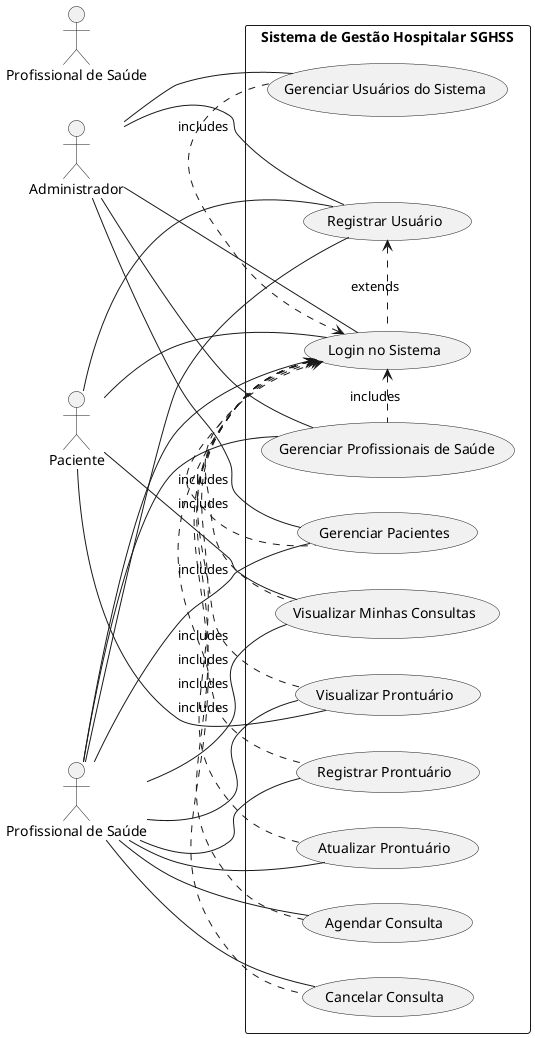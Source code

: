 @startuml
left to right direction

actor Paciente
actor ProfissionalSaude as "Profissional de Saúde"
actor Administrador

rectangle "Sistema de Gestão Hospitalar SGHSS" {
  usecase (Registrar Usuário) as UC1
  usecase (Login no Sistema) as UC2
  usecase (Gerenciar Pacientes) as UC3
  usecase (Gerenciar Profissionais de Saúde) as UC4
  usecase (Agendar Consulta) as UC5
  usecase (Visualizar Minhas Consultas) as UC6
  usecase (Cancelar Consulta) as UC7
  usecase (Registrar Prontuário) as UC8
  usecase (Visualizar Prontuário) as UC9
  usecase (Atualizar Prontuário) as UC10
  usecase (Gerenciar Usuários do Sistema) as UC11
}

Paciente -- UC1
Paciente -- UC2
Paciente -- UC6
Paciente -- UC9

"Profissional de Saúde" -- UC1
"Profissional de Saúde" -- UC2
"Profissional de Saúde" -- UC3
"Profissional de Saúde" -- UC4
"Profissional de Saúde" -- UC5
"Profissional de Saúde" -- UC6
"Profissional de Saúde" -- UC7
"Profissional de Saúde" -- UC8
"Profissional de Saúde" -- UC9
"Profissional de Saúde" -- UC10

Administrador -- UC1
Administrador -- UC2
Administrador -- UC3
Administrador -- UC4
Administrador -- UC11

UC1 <. (UC2) : extends
UC2 <. (UC3) : includes
UC2 <. (UC4) : includes
UC2 <. (UC5) : includes
UC2 <. (UC6) : includes
UC2 <. (UC7) : includes
UC2 <. (UC8) : includes
UC2 <. (UC9) : includes
UC2 <. (UC10) : includes
UC2 <. (UC11) : includes

@enduml

